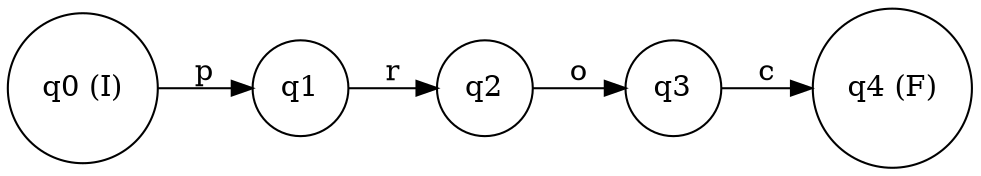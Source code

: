 digraph finite_state_machine {
rankdir=LR;
node [shape = circle];
q0 [label="q0 (I)"];
q1 [label="q1"];
q2 [label="q2"];
q3 [label="q3"];
q4 [label="q4 (F)"];
q0 -> q1 [label="p"];
q1 -> q2 [label="r"];
q2 -> q3 [label="o"];
q3 -> q4 [label="c"];
}